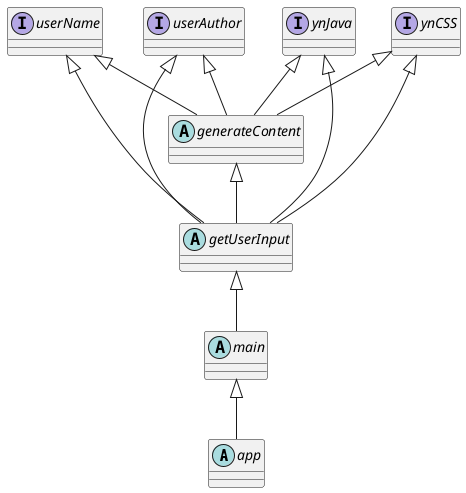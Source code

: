 @startuml
'https://plantuml.com/class-diagram

abstract class app
abstract main
abstract generateContent
abstract getUserInput

interface userName
interface userAuthor
interface ynJava
interface ynCSS

main <|-- app
getUserInput <|-- main
generateContent <|-- getUserInput

userName <|-- getUserInput
userAuthor <|-- getUserInput
ynJava <|-- getUserInput
ynCSS <|-- getUserInput
userName <|-- generateContent
userAuthor <|-- generateContent
ynJava <|-- generateContent
ynCSS <|-- generateContent


@enduml